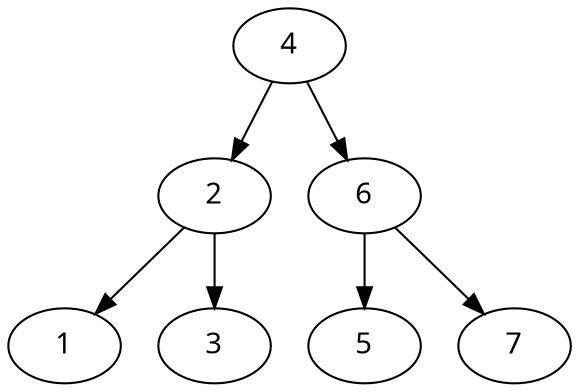 digraph arbre {
    node [fontname="Courrier"];
    1 [label="1"];
    2 [label="2"];
    3 [label="3"];
    4 [label="4"];
    5 [label="5"];
    6 [label="6"];
    7 [label="7"];


    4 -> 6;
    4 -> 2;

    2 -> 3;
    2 -> 1;

    6 -> 7;
    6 -> 5;
}
